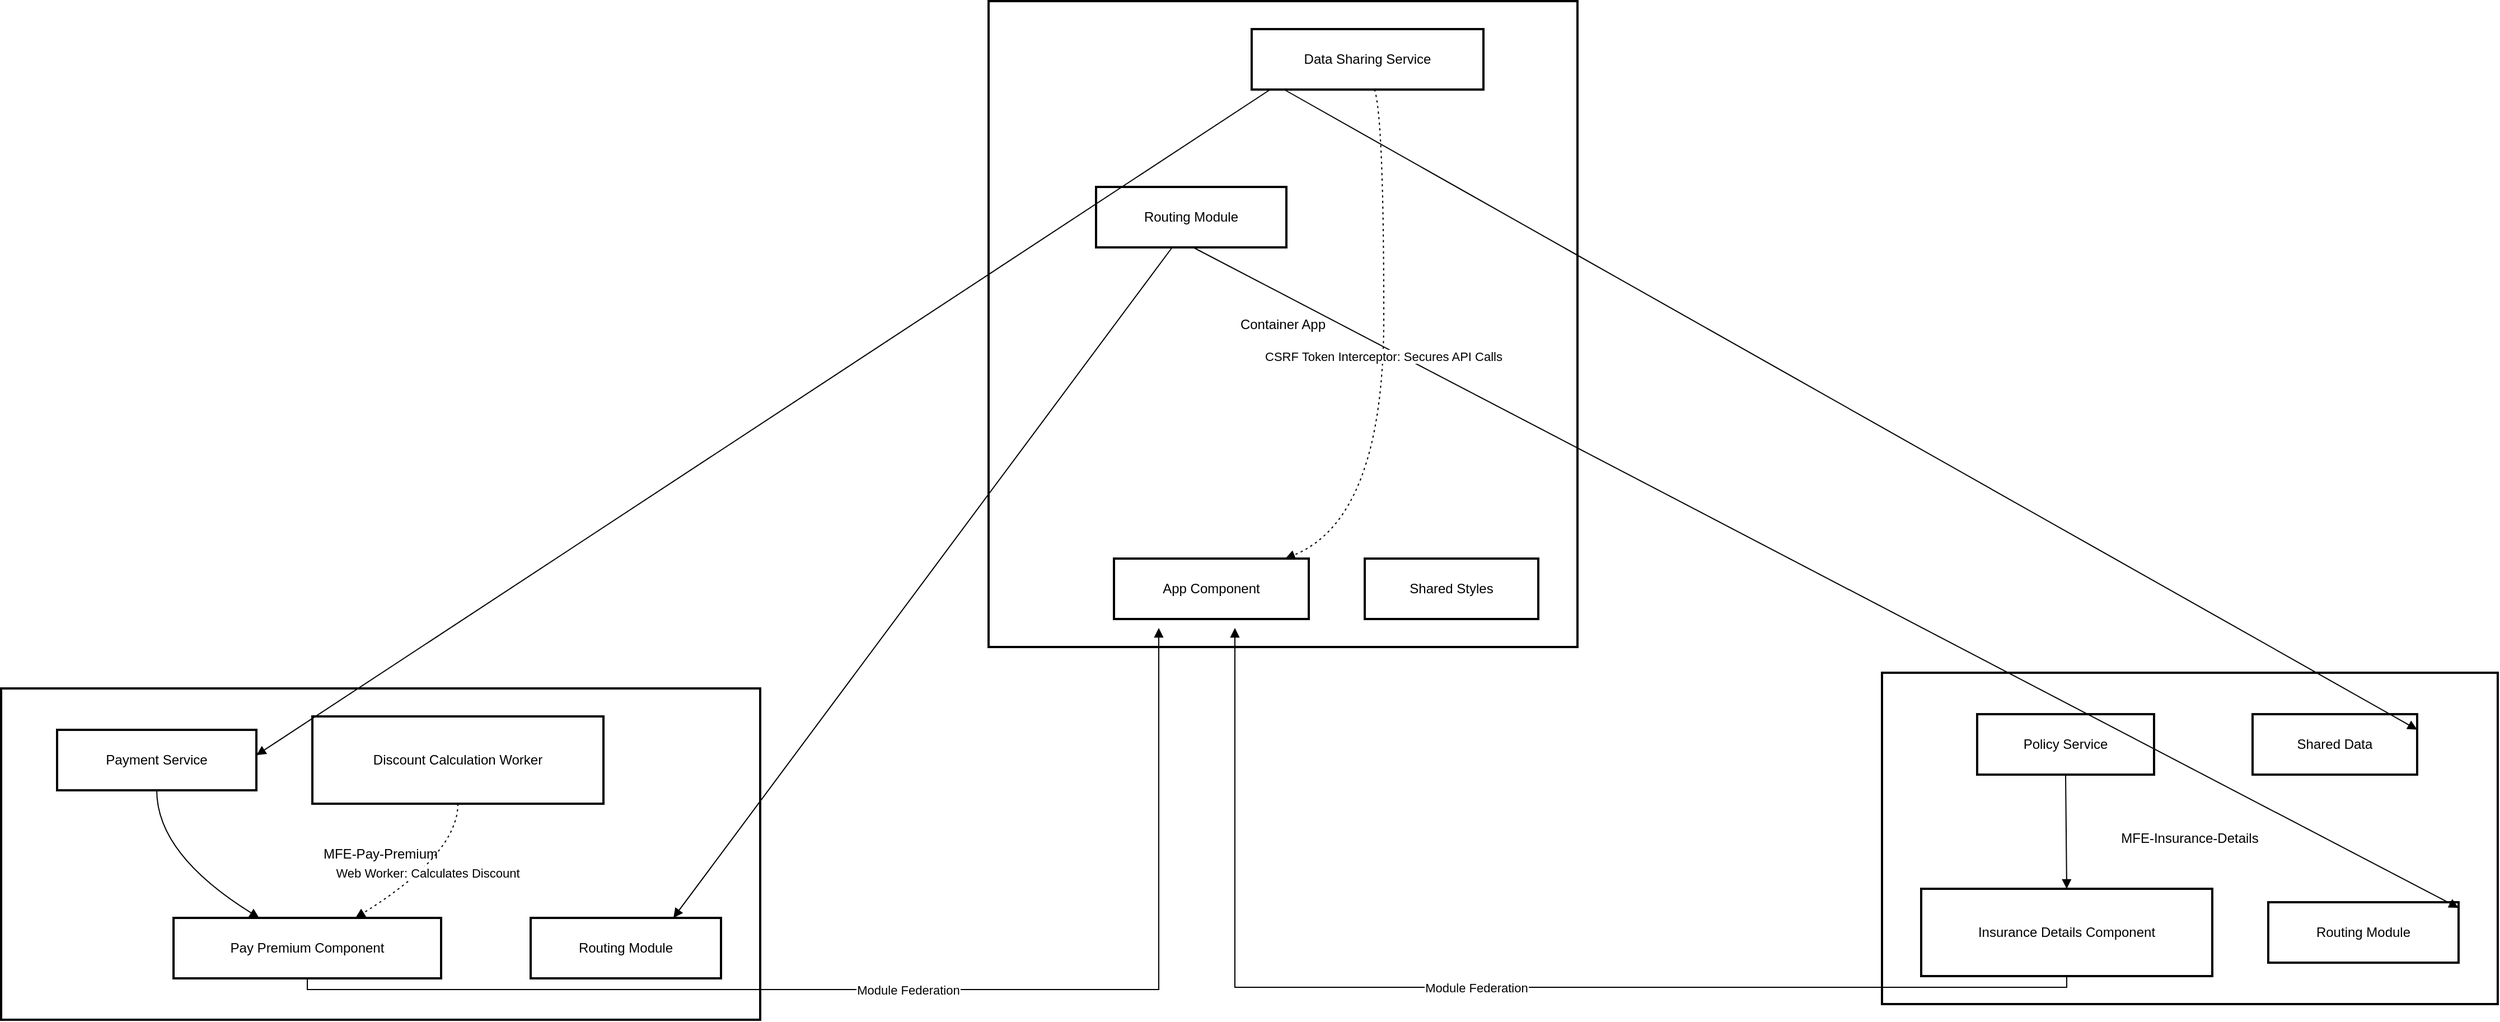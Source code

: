 <mxfile version="26.0.5">
  <diagram name="Page-1" id="krm30GhMiNPiFvgYjCCp">
    <mxGraphModel dx="2918" dy="1924" grid="1" gridSize="10" guides="1" tooltips="1" connect="1" arrows="1" fold="1" page="1" pageScale="1" pageWidth="850" pageHeight="1100" math="0" shadow="0">
      <root>
        <mxCell id="0" />
        <mxCell id="1" parent="0" />
        <mxCell id="jiEgoA-XgNefrKbRK5s2-1" value="MFE-Pay-Premium" style="whiteSpace=wrap;strokeWidth=2;" vertex="1" parent="1">
          <mxGeometry x="-720" y="614" width="678" height="296" as="geometry" />
        </mxCell>
        <mxCell id="jiEgoA-XgNefrKbRK5s2-2" value="MFE-Insurance-Details" style="whiteSpace=wrap;strokeWidth=2;" vertex="1" parent="1">
          <mxGeometry x="960" y="600" width="550" height="296" as="geometry" />
        </mxCell>
        <mxCell id="jiEgoA-XgNefrKbRK5s2-3" value="Container App" style="whiteSpace=wrap;strokeWidth=2;" vertex="1" parent="1">
          <mxGeometry x="162" width="526" height="577" as="geometry" />
        </mxCell>
        <mxCell id="jiEgoA-XgNefrKbRK5s2-4" value="App Component" style="whiteSpace=wrap;strokeWidth=2;" vertex="1" parent="1">
          <mxGeometry x="274" y="498" width="174" height="54" as="geometry" />
        </mxCell>
        <mxCell id="jiEgoA-XgNefrKbRK5s2-5" value="Routing Module" style="whiteSpace=wrap;strokeWidth=2;" vertex="1" parent="1">
          <mxGeometry x="258" y="166" width="170" height="54" as="geometry" />
        </mxCell>
        <mxCell id="jiEgoA-XgNefrKbRK5s2-6" value="Shared Styles" style="whiteSpace=wrap;strokeWidth=2;" vertex="1" parent="1">
          <mxGeometry x="498" y="498" width="155" height="54" as="geometry" />
        </mxCell>
        <mxCell id="jiEgoA-XgNefrKbRK5s2-7" value="Data Sharing Service" style="whiteSpace=wrap;strokeWidth=2;" vertex="1" parent="1">
          <mxGeometry x="397" y="25" width="207" height="54" as="geometry" />
        </mxCell>
        <mxCell id="jiEgoA-XgNefrKbRK5s2-8" value="Insurance Details Component" style="whiteSpace=wrap;strokeWidth=2;" vertex="1" parent="1">
          <mxGeometry x="995" y="793" width="260" height="78" as="geometry" />
        </mxCell>
        <mxCell id="jiEgoA-XgNefrKbRK5s2-9" value="Policy Service" style="whiteSpace=wrap;strokeWidth=2;" vertex="1" parent="1">
          <mxGeometry x="1045" y="637" width="158" height="54" as="geometry" />
        </mxCell>
        <mxCell id="jiEgoA-XgNefrKbRK5s2-10" value="Routing Module" style="whiteSpace=wrap;strokeWidth=2;" vertex="1" parent="1">
          <mxGeometry x="1305" y="805" width="170" height="54" as="geometry" />
        </mxCell>
        <mxCell id="jiEgoA-XgNefrKbRK5s2-11" value="Shared Data" style="whiteSpace=wrap;strokeWidth=2;" vertex="1" parent="1">
          <mxGeometry x="1291" y="637" width="147" height="54" as="geometry" />
        </mxCell>
        <mxCell id="jiEgoA-XgNefrKbRK5s2-12" value="Pay Premium Component" style="whiteSpace=wrap;strokeWidth=2;" vertex="1" parent="1">
          <mxGeometry x="-566" y="819" width="239" height="54" as="geometry" />
        </mxCell>
        <mxCell id="jiEgoA-XgNefrKbRK5s2-13" value="Discount Calculation Worker" style="whiteSpace=wrap;strokeWidth=2;" vertex="1" parent="1">
          <mxGeometry x="-442" y="639" width="260" height="78" as="geometry" />
        </mxCell>
        <mxCell id="jiEgoA-XgNefrKbRK5s2-14" value="Routing Module" style="whiteSpace=wrap;strokeWidth=2;" vertex="1" parent="1">
          <mxGeometry x="-247" y="819" width="170" height="54" as="geometry" />
        </mxCell>
        <mxCell id="jiEgoA-XgNefrKbRK5s2-15" value="Payment Service" style="whiteSpace=wrap;strokeWidth=2;" vertex="1" parent="1">
          <mxGeometry x="-670" y="651" width="178" height="54" as="geometry" />
        </mxCell>
        <mxCell id="jiEgoA-XgNefrKbRK5s2-16" value="" style="startArrow=none;endArrow=block;exitX=0.51;exitY=1;entryX=0.99;entryY=0.1;rounded=0;" edge="1" parent="1" source="jiEgoA-XgNefrKbRK5s2-5" target="jiEgoA-XgNefrKbRK5s2-10">
          <mxGeometry relative="1" as="geometry" />
        </mxCell>
        <mxCell id="jiEgoA-XgNefrKbRK5s2-17" value="" style="startArrow=none;endArrow=block;exitX=0.4;exitY=1;entryX=0.75;entryY=0;rounded=0;entryDx=0;entryDy=0;" edge="1" parent="1" source="jiEgoA-XgNefrKbRK5s2-5" target="jiEgoA-XgNefrKbRK5s2-14">
          <mxGeometry relative="1" as="geometry" />
        </mxCell>
        <mxCell id="jiEgoA-XgNefrKbRK5s2-18" value="" style="startArrow=none;endArrow=block;exitX=0.14;exitY=1;entryX=0.99;entryY=0.26;rounded=0;" edge="1" parent="1" source="jiEgoA-XgNefrKbRK5s2-7" target="jiEgoA-XgNefrKbRK5s2-11">
          <mxGeometry relative="1" as="geometry" />
        </mxCell>
        <mxCell id="jiEgoA-XgNefrKbRK5s2-19" value="" style="startArrow=none;endArrow=block;exitX=0.08;exitY=1;entryX=1;entryY=0.42;rounded=0;" edge="1" parent="1" source="jiEgoA-XgNefrKbRK5s2-7" target="jiEgoA-XgNefrKbRK5s2-15">
          <mxGeometry relative="1" as="geometry" />
        </mxCell>
        <mxCell id="jiEgoA-XgNefrKbRK5s2-20" value="Web Worker: Calculates Discount" style="curved=1;dashed=1;dashPattern=2 3;startArrow=none;endArrow=block;exitX=0.5;exitY=1;entryX=0.68;entryY=0;rounded=0;" edge="1" parent="1" source="jiEgoA-XgNefrKbRK5s2-13" target="jiEgoA-XgNefrKbRK5s2-12">
          <mxGeometry relative="1" as="geometry">
            <Array as="points">
              <mxPoint x="-312" y="762" />
            </Array>
          </mxGeometry>
        </mxCell>
        <mxCell id="jiEgoA-XgNefrKbRK5s2-21" value="CSRF Token Interceptor: Secures API Calls" style="curved=1;dashed=1;dashPattern=2 3;startArrow=none;endArrow=block;exitX=0.53;exitY=1;entryX=0.88;entryY=0;rounded=0;" edge="1" parent="1" source="jiEgoA-XgNefrKbRK5s2-7" target="jiEgoA-XgNefrKbRK5s2-4">
          <mxGeometry relative="1" as="geometry">
            <Array as="points">
              <mxPoint x="515" y="104" />
              <mxPoint x="515" y="462" />
            </Array>
          </mxGeometry>
        </mxCell>
        <mxCell id="jiEgoA-XgNefrKbRK5s2-22" value="" style="curved=1;startArrow=none;endArrow=block;exitX=0.5;exitY=1;entryX=0.5;entryY=0;rounded=0;" edge="1" parent="1" source="jiEgoA-XgNefrKbRK5s2-9" target="jiEgoA-XgNefrKbRK5s2-8">
          <mxGeometry relative="1" as="geometry">
            <Array as="points" />
          </mxGeometry>
        </mxCell>
        <mxCell id="jiEgoA-XgNefrKbRK5s2-23" value="" style="curved=1;startArrow=none;endArrow=block;exitX=0.5;exitY=1;entryX=0.32;entryY=0;rounded=0;" edge="1" parent="1" source="jiEgoA-XgNefrKbRK5s2-15" target="jiEgoA-XgNefrKbRK5s2-12">
          <mxGeometry relative="1" as="geometry">
            <Array as="points">
              <mxPoint x="-581" y="762" />
            </Array>
          </mxGeometry>
        </mxCell>
        <mxCell id="jiEgoA-XgNefrKbRK5s2-24" value="Module Federation" style="startArrow=none;endArrow=block;exitX=0.5;exitY=1;rounded=0;edgeStyle=orthogonalEdgeStyle;" edge="1" parent="1" source="jiEgoA-XgNefrKbRK5s2-8">
          <mxGeometry relative="1" as="geometry">
            <Array as="points">
              <mxPoint x="1125" y="881" />
              <mxPoint x="382" y="881" />
            </Array>
            <mxPoint x="382" y="560" as="targetPoint" />
          </mxGeometry>
        </mxCell>
        <mxCell id="jiEgoA-XgNefrKbRK5s2-25" value="Module Federation" style="startArrow=none;endArrow=block;exitX=0.5;exitY=1;rounded=0;edgeStyle=orthogonalEdgeStyle;" edge="1" parent="1" source="jiEgoA-XgNefrKbRK5s2-12">
          <mxGeometry relative="1" as="geometry">
            <Array as="points">
              <mxPoint x="-446" y="883" />
              <mxPoint x="314" y="883" />
            </Array>
            <mxPoint x="314" y="560" as="targetPoint" />
          </mxGeometry>
        </mxCell>
      </root>
    </mxGraphModel>
  </diagram>
</mxfile>
